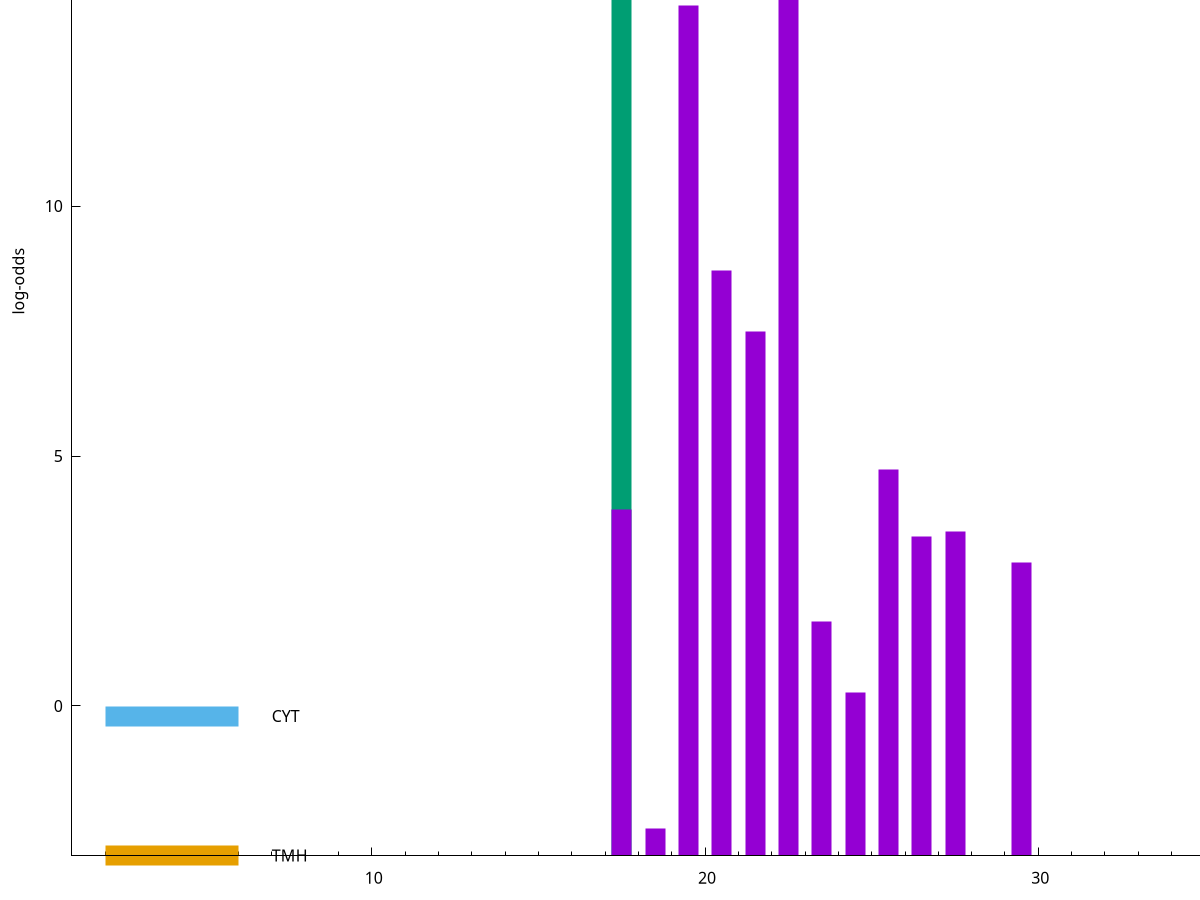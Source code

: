 set title "LipoP predictions for SRR4065689.gff"
set size 2., 1.4
set xrange [1:70] 
set mxtics 10
set yrange [-3:20]
set y2range [0:23]
set ylabel "log-odds"
set term postscript eps color solid "Helvetica" 30
set output "SRR4065689.gff27.eps"
set arrow from 2,18.9673 to 6,18.9673 nohead lt 1 lw 20
set label "SpI" at 7,18.9673
set arrow from 2,17.3541 to 6,17.3541 nohead lt 2 lw 20
set label "SpII" at 7,17.3541
set arrow from 2,-0.200913 to 6,-0.200913 nohead lt 3 lw 20
set label "CYT" at 7,-0.200913
set arrow from 2,-2.99264 to 6,-2.99264 nohead lt 4 lw 20
set label "TMH" at 7,-2.99264
set arrow from 2,18.9673 to 6,18.9673 nohead lt 1 lw 20
set label "SpI" at 7,18.9673
# NOTE: The scores below are the log-odds scores with the threshold
# NOTE: subtracted (a hack to make gnuplot make the histogram all
# NOTE: look nice).
plot "-" axes x1y2 title "" with impulses lt 2 lw 20, "-" axes x1y2 title "" with impulses lt 1 lw 20
17.500000 20.354100
e
22.500000 21.917600
19.500000 17.023600
20.500000 11.713350
21.500000 10.484620
25.500000 7.728260
17.500000 6.932670
27.500000 6.492340
26.500000 6.395100
29.500000 5.861190
23.500000 4.693820
24.500000 3.265712
18.500000 0.547040
e
exit
